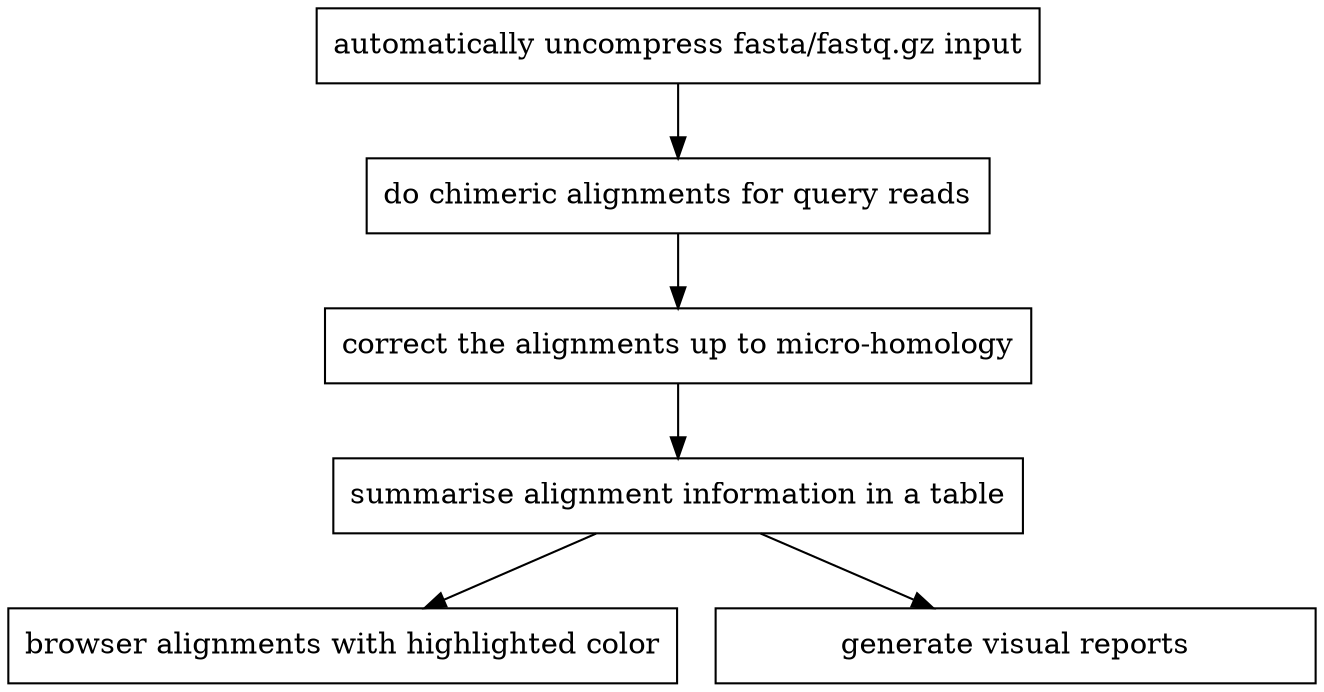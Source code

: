 # export by: dot -Tpdf -o paper_figures/workflow.pdf tools/workflow.gv

digraph workflow
{
    graph [layout = dot]

    node [shape = rectangle, width = 4, fillcolor = Biege]
    a [label = "automatically uncompress fasta/fastq.gz input"]
    b [label = "do chimeric alignments for query reads"]
    c [label = "correct the alignments up to micro-homology"]
    d [label = "summarise alignment information in a table"]
    e [label = "browser alignments with highlighted color"]
    f [label = "generate visual reports"]

    a -> b -> c -> d -> e
    d -> f
}
